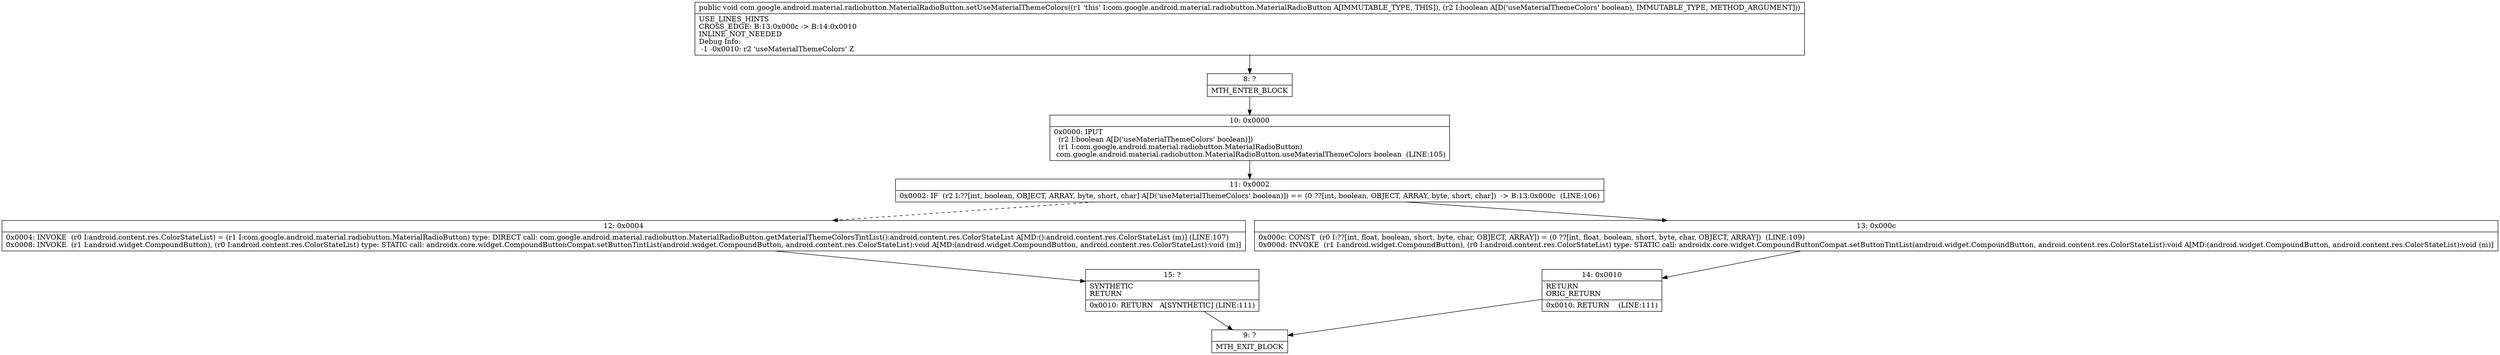 digraph "CFG forcom.google.android.material.radiobutton.MaterialRadioButton.setUseMaterialThemeColors(Z)V" {
Node_8 [shape=record,label="{8\:\ ?|MTH_ENTER_BLOCK\l}"];
Node_10 [shape=record,label="{10\:\ 0x0000|0x0000: IPUT  \l  (r2 I:boolean A[D('useMaterialThemeColors' boolean)])\l  (r1 I:com.google.android.material.radiobutton.MaterialRadioButton)\l com.google.android.material.radiobutton.MaterialRadioButton.useMaterialThemeColors boolean  (LINE:105)\l}"];
Node_11 [shape=record,label="{11\:\ 0x0002|0x0002: IF  (r2 I:??[int, boolean, OBJECT, ARRAY, byte, short, char] A[D('useMaterialThemeColors' boolean)]) == (0 ??[int, boolean, OBJECT, ARRAY, byte, short, char])  \-\> B:13:0x000c  (LINE:106)\l}"];
Node_12 [shape=record,label="{12\:\ 0x0004|0x0004: INVOKE  (r0 I:android.content.res.ColorStateList) = (r1 I:com.google.android.material.radiobutton.MaterialRadioButton) type: DIRECT call: com.google.android.material.radiobutton.MaterialRadioButton.getMaterialThemeColorsTintList():android.content.res.ColorStateList A[MD:():android.content.res.ColorStateList (m)] (LINE:107)\l0x0008: INVOKE  (r1 I:android.widget.CompoundButton), (r0 I:android.content.res.ColorStateList) type: STATIC call: androidx.core.widget.CompoundButtonCompat.setButtonTintList(android.widget.CompoundButton, android.content.res.ColorStateList):void A[MD:(android.widget.CompoundButton, android.content.res.ColorStateList):void (m)]\l}"];
Node_15 [shape=record,label="{15\:\ ?|SYNTHETIC\lRETURN\l|0x0010: RETURN   A[SYNTHETIC] (LINE:111)\l}"];
Node_9 [shape=record,label="{9\:\ ?|MTH_EXIT_BLOCK\l}"];
Node_13 [shape=record,label="{13\:\ 0x000c|0x000c: CONST  (r0 I:??[int, float, boolean, short, byte, char, OBJECT, ARRAY]) = (0 ??[int, float, boolean, short, byte, char, OBJECT, ARRAY])  (LINE:109)\l0x000d: INVOKE  (r1 I:android.widget.CompoundButton), (r0 I:android.content.res.ColorStateList) type: STATIC call: androidx.core.widget.CompoundButtonCompat.setButtonTintList(android.widget.CompoundButton, android.content.res.ColorStateList):void A[MD:(android.widget.CompoundButton, android.content.res.ColorStateList):void (m)]\l}"];
Node_14 [shape=record,label="{14\:\ 0x0010|RETURN\lORIG_RETURN\l|0x0010: RETURN    (LINE:111)\l}"];
MethodNode[shape=record,label="{public void com.google.android.material.radiobutton.MaterialRadioButton.setUseMaterialThemeColors((r1 'this' I:com.google.android.material.radiobutton.MaterialRadioButton A[IMMUTABLE_TYPE, THIS]), (r2 I:boolean A[D('useMaterialThemeColors' boolean), IMMUTABLE_TYPE, METHOD_ARGUMENT]))  | USE_LINES_HINTS\lCROSS_EDGE: B:13:0x000c \-\> B:14:0x0010\lINLINE_NOT_NEEDED\lDebug Info:\l  \-1 \-0x0010: r2 'useMaterialThemeColors' Z\l}"];
MethodNode -> Node_8;Node_8 -> Node_10;
Node_10 -> Node_11;
Node_11 -> Node_12[style=dashed];
Node_11 -> Node_13;
Node_12 -> Node_15;
Node_15 -> Node_9;
Node_13 -> Node_14;
Node_14 -> Node_9;
}

